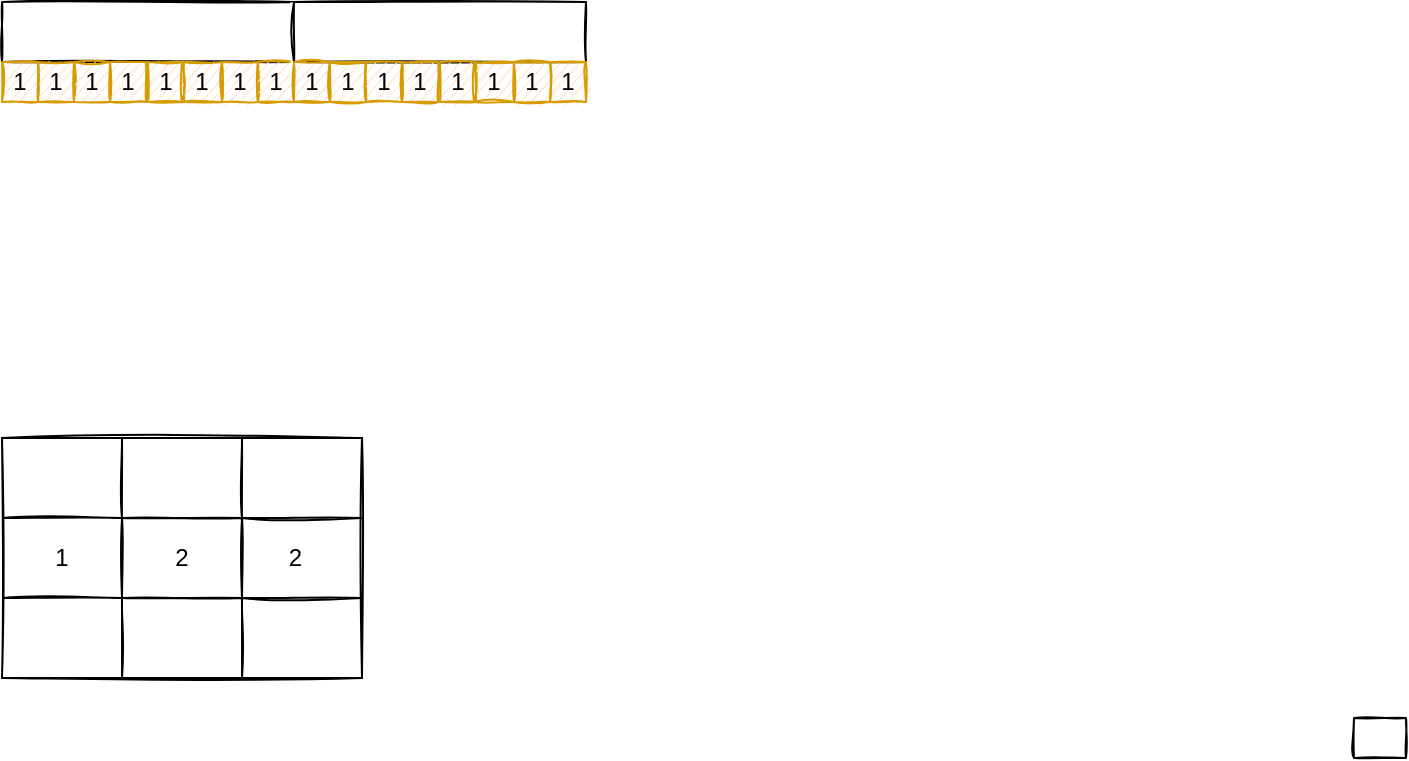<mxfile version="15.7.3" type="github">
  <diagram id="bOsEiULzn8rHU1u4k9on" name="第 1 页">
    <mxGraphModel dx="813" dy="459" grid="1" gridSize="10" guides="1" tooltips="1" connect="1" arrows="1" fold="1" page="1" pageScale="1" pageWidth="827" pageHeight="1169" math="0" shadow="0">
      <root>
        <mxCell id="0" />
        <mxCell id="1" parent="0" />
        <mxCell id="BG9st-6FtoX4_F4H08LZ-1" value="" style="shape=table;html=1;whiteSpace=wrap;startSize=0;container=1;collapsible=0;childLayout=tableLayout;sketch=1;" vertex="1" parent="1">
          <mxGeometry x="234" y="320" width="180" height="120" as="geometry" />
        </mxCell>
        <mxCell id="BG9st-6FtoX4_F4H08LZ-2" value="" style="shape=partialRectangle;html=1;whiteSpace=wrap;collapsible=0;dropTarget=0;pointerEvents=0;fillColor=none;top=0;left=0;bottom=0;right=0;points=[[0,0.5],[1,0.5]];portConstraint=eastwest;" vertex="1" parent="BG9st-6FtoX4_F4H08LZ-1">
          <mxGeometry width="180" height="40" as="geometry" />
        </mxCell>
        <mxCell id="BG9st-6FtoX4_F4H08LZ-3" value="" style="shape=partialRectangle;html=1;whiteSpace=wrap;connectable=0;fillColor=none;top=0;left=0;bottom=0;right=0;overflow=hidden;pointerEvents=1;sketch=1;" vertex="1" parent="BG9st-6FtoX4_F4H08LZ-2">
          <mxGeometry width="60" height="40" as="geometry">
            <mxRectangle width="60" height="40" as="alternateBounds" />
          </mxGeometry>
        </mxCell>
        <mxCell id="BG9st-6FtoX4_F4H08LZ-4" value="" style="shape=partialRectangle;html=1;whiteSpace=wrap;connectable=0;fillColor=none;top=0;left=0;bottom=0;right=0;overflow=hidden;pointerEvents=1;" vertex="1" parent="BG9st-6FtoX4_F4H08LZ-2">
          <mxGeometry x="60" width="60" height="40" as="geometry">
            <mxRectangle width="60" height="40" as="alternateBounds" />
          </mxGeometry>
        </mxCell>
        <mxCell id="BG9st-6FtoX4_F4H08LZ-5" value="" style="shape=partialRectangle;html=1;whiteSpace=wrap;connectable=0;fillColor=none;top=0;left=0;bottom=0;right=0;overflow=hidden;pointerEvents=1;" vertex="1" parent="BG9st-6FtoX4_F4H08LZ-2">
          <mxGeometry x="120" width="60" height="40" as="geometry">
            <mxRectangle width="60" height="40" as="alternateBounds" />
          </mxGeometry>
        </mxCell>
        <mxCell id="BG9st-6FtoX4_F4H08LZ-6" value="" style="shape=partialRectangle;html=1;whiteSpace=wrap;collapsible=0;dropTarget=0;pointerEvents=0;fillColor=none;top=0;left=0;bottom=0;right=0;points=[[0,0.5],[1,0.5]];portConstraint=eastwest;" vertex="1" parent="BG9st-6FtoX4_F4H08LZ-1">
          <mxGeometry y="40" width="180" height="40" as="geometry" />
        </mxCell>
        <mxCell id="BG9st-6FtoX4_F4H08LZ-7" value="1" style="shape=partialRectangle;html=1;whiteSpace=wrap;connectable=0;fillColor=none;top=0;left=0;bottom=0;right=0;overflow=hidden;pointerEvents=1;" vertex="1" parent="BG9st-6FtoX4_F4H08LZ-6">
          <mxGeometry width="60" height="40" as="geometry">
            <mxRectangle width="60" height="40" as="alternateBounds" />
          </mxGeometry>
        </mxCell>
        <mxCell id="BG9st-6FtoX4_F4H08LZ-8" value="2" style="shape=partialRectangle;html=1;whiteSpace=wrap;connectable=0;fillColor=none;top=0;left=0;bottom=0;right=0;overflow=hidden;pointerEvents=1;" vertex="1" parent="BG9st-6FtoX4_F4H08LZ-6">
          <mxGeometry x="60" width="60" height="40" as="geometry">
            <mxRectangle width="60" height="40" as="alternateBounds" />
          </mxGeometry>
        </mxCell>
        <mxCell id="BG9st-6FtoX4_F4H08LZ-9" value="2&lt;span style=&quot;white-space: pre&quot;&gt;	&lt;/span&gt;&lt;span style=&quot;white-space: pre&quot;&gt;	&lt;/span&gt;" style="shape=partialRectangle;html=1;whiteSpace=wrap;connectable=0;fillColor=none;top=0;left=0;bottom=0;right=0;overflow=hidden;pointerEvents=1;" vertex="1" parent="BG9st-6FtoX4_F4H08LZ-6">
          <mxGeometry x="120" width="60" height="40" as="geometry">
            <mxRectangle width="60" height="40" as="alternateBounds" />
          </mxGeometry>
        </mxCell>
        <mxCell id="BG9st-6FtoX4_F4H08LZ-10" value="" style="shape=partialRectangle;html=1;whiteSpace=wrap;collapsible=0;dropTarget=0;pointerEvents=0;fillColor=none;top=0;left=0;bottom=0;right=0;points=[[0,0.5],[1,0.5]];portConstraint=eastwest;" vertex="1" parent="BG9st-6FtoX4_F4H08LZ-1">
          <mxGeometry y="80" width="180" height="40" as="geometry" />
        </mxCell>
        <mxCell id="BG9st-6FtoX4_F4H08LZ-11" value="" style="shape=partialRectangle;html=1;whiteSpace=wrap;connectable=0;fillColor=none;top=0;left=0;bottom=0;right=0;overflow=hidden;pointerEvents=1;" vertex="1" parent="BG9st-6FtoX4_F4H08LZ-10">
          <mxGeometry width="60" height="40" as="geometry">
            <mxRectangle width="60" height="40" as="alternateBounds" />
          </mxGeometry>
        </mxCell>
        <mxCell id="BG9st-6FtoX4_F4H08LZ-12" value="" style="shape=partialRectangle;html=1;whiteSpace=wrap;connectable=0;fillColor=none;top=0;left=0;bottom=0;right=0;overflow=hidden;pointerEvents=1;" vertex="1" parent="BG9st-6FtoX4_F4H08LZ-10">
          <mxGeometry x="60" width="60" height="40" as="geometry">
            <mxRectangle width="60" height="40" as="alternateBounds" />
          </mxGeometry>
        </mxCell>
        <mxCell id="BG9st-6FtoX4_F4H08LZ-13" value="" style="shape=partialRectangle;html=1;whiteSpace=wrap;connectable=0;fillColor=none;top=0;left=0;bottom=0;right=0;overflow=hidden;pointerEvents=1;" vertex="1" parent="BG9st-6FtoX4_F4H08LZ-10">
          <mxGeometry x="120" width="60" height="40" as="geometry">
            <mxRectangle width="60" height="40" as="alternateBounds" />
          </mxGeometry>
        </mxCell>
        <mxCell id="BG9st-6FtoX4_F4H08LZ-46" value="" style="rounded=0;whiteSpace=wrap;html=1;sketch=1;align=center;verticalAlign=top;" vertex="1" parent="1">
          <mxGeometry x="910" y="460" width="26" height="20" as="geometry" />
        </mxCell>
        <mxCell id="BG9st-6FtoX4_F4H08LZ-66" value="" style="rounded=0;whiteSpace=wrap;html=1;shadow=0;glass=0;sketch=1;align=center;verticalAlign=middle;" vertex="1" parent="1">
          <mxGeometry x="234" y="102" width="146" height="30" as="geometry" />
        </mxCell>
        <mxCell id="BG9st-6FtoX4_F4H08LZ-67" value="" style="group" vertex="1" connectable="0" parent="1">
          <mxGeometry x="234" y="132" width="146" height="20" as="geometry" />
        </mxCell>
        <mxCell id="BG9st-6FtoX4_F4H08LZ-60" value="1" style="rounded=0;whiteSpace=wrap;html=1;sketch=1;align=center;verticalAlign=middle;fillColor=#ffe6cc;strokeColor=#d79b00;glass=0;shadow=0;" vertex="1" parent="BG9st-6FtoX4_F4H08LZ-67">
          <mxGeometry x="73" width="18" height="20" as="geometry" />
        </mxCell>
        <mxCell id="BG9st-6FtoX4_F4H08LZ-44" value="1" style="rounded=0;whiteSpace=wrap;html=1;sketch=1;align=center;verticalAlign=middle;fillColor=#ffe6cc;strokeColor=#d79b00;glass=0;shadow=0;" vertex="1" parent="BG9st-6FtoX4_F4H08LZ-67">
          <mxGeometry width="18" height="20" as="geometry" />
        </mxCell>
        <mxCell id="BG9st-6FtoX4_F4H08LZ-54" value="1" style="rounded=0;whiteSpace=wrap;html=1;sketch=1;align=center;verticalAlign=middle;fillColor=#ffe6cc;strokeColor=#d79b00;glass=0;shadow=0;" vertex="1" parent="BG9st-6FtoX4_F4H08LZ-67">
          <mxGeometry x="18" width="18" height="20" as="geometry" />
        </mxCell>
        <mxCell id="BG9st-6FtoX4_F4H08LZ-56" value="1" style="rounded=0;whiteSpace=wrap;html=1;sketch=1;align=center;verticalAlign=middle;fillColor=#ffe6cc;strokeColor=#d79b00;glass=0;shadow=0;" vertex="1" parent="BG9st-6FtoX4_F4H08LZ-67">
          <mxGeometry x="128" width="18" height="20" as="geometry" />
        </mxCell>
        <mxCell id="BG9st-6FtoX4_F4H08LZ-57" value="1" style="rounded=0;whiteSpace=wrap;html=1;sketch=1;align=center;verticalAlign=middle;fillColor=#ffe6cc;strokeColor=#d79b00;glass=0;shadow=0;" vertex="1" parent="BG9st-6FtoX4_F4H08LZ-67">
          <mxGeometry x="36" width="18" height="20" as="geometry" />
        </mxCell>
        <mxCell id="BG9st-6FtoX4_F4H08LZ-58" value="1" style="rounded=0;whiteSpace=wrap;html=1;sketch=1;align=center;verticalAlign=middle;fillColor=#ffe6cc;strokeColor=#d79b00;glass=0;shadow=0;" vertex="1" parent="BG9st-6FtoX4_F4H08LZ-67">
          <mxGeometry x="110" width="18" height="20" as="geometry" />
        </mxCell>
        <mxCell id="BG9st-6FtoX4_F4H08LZ-59" value="1" style="rounded=0;whiteSpace=wrap;html=1;sketch=1;align=center;verticalAlign=middle;fillColor=#ffe6cc;strokeColor=#d79b00;glass=0;shadow=0;" vertex="1" parent="BG9st-6FtoX4_F4H08LZ-67">
          <mxGeometry x="54" width="18" height="20" as="geometry" />
        </mxCell>
        <mxCell id="BG9st-6FtoX4_F4H08LZ-61" value="1" style="rounded=0;whiteSpace=wrap;html=1;sketch=1;align=center;verticalAlign=middle;fillColor=#ffe6cc;strokeColor=#d79b00;glass=0;shadow=0;" vertex="1" parent="BG9st-6FtoX4_F4H08LZ-67">
          <mxGeometry x="90" width="20" height="20" as="geometry" />
        </mxCell>
        <mxCell id="BG9st-6FtoX4_F4H08LZ-69" value="" style="rounded=0;whiteSpace=wrap;html=1;shadow=0;glass=0;sketch=1;align=center;verticalAlign=middle;" vertex="1" parent="1">
          <mxGeometry x="380" y="102" width="146" height="30" as="geometry" />
        </mxCell>
        <mxCell id="BG9st-6FtoX4_F4H08LZ-70" value="" style="group" vertex="1" connectable="0" parent="1">
          <mxGeometry x="380" y="132" width="146" height="20" as="geometry" />
        </mxCell>
        <mxCell id="BG9st-6FtoX4_F4H08LZ-71" value="1" style="rounded=0;whiteSpace=wrap;html=1;sketch=1;align=center;verticalAlign=middle;fillColor=#ffe6cc;strokeColor=#d79b00;glass=0;shadow=0;" vertex="1" parent="BG9st-6FtoX4_F4H08LZ-70">
          <mxGeometry x="73" width="18" height="20" as="geometry" />
        </mxCell>
        <mxCell id="BG9st-6FtoX4_F4H08LZ-72" value="1" style="rounded=0;whiteSpace=wrap;html=1;sketch=1;align=center;verticalAlign=middle;fillColor=#ffe6cc;strokeColor=#d79b00;glass=0;shadow=0;" vertex="1" parent="BG9st-6FtoX4_F4H08LZ-70">
          <mxGeometry width="18" height="20" as="geometry" />
        </mxCell>
        <mxCell id="BG9st-6FtoX4_F4H08LZ-73" value="1" style="rounded=0;whiteSpace=wrap;html=1;sketch=1;align=center;verticalAlign=middle;fillColor=#ffe6cc;strokeColor=#d79b00;glass=0;shadow=0;" vertex="1" parent="BG9st-6FtoX4_F4H08LZ-70">
          <mxGeometry x="18" width="18" height="20" as="geometry" />
        </mxCell>
        <mxCell id="BG9st-6FtoX4_F4H08LZ-74" value="1" style="rounded=0;whiteSpace=wrap;html=1;sketch=1;align=center;verticalAlign=middle;fillColor=#ffe6cc;strokeColor=#d79b00;glass=0;shadow=0;" vertex="1" parent="BG9st-6FtoX4_F4H08LZ-70">
          <mxGeometry x="128" width="18" height="20" as="geometry" />
        </mxCell>
        <mxCell id="BG9st-6FtoX4_F4H08LZ-75" value="1" style="rounded=0;whiteSpace=wrap;html=1;sketch=1;align=center;verticalAlign=middle;fillColor=#ffe6cc;strokeColor=#d79b00;glass=0;shadow=0;" vertex="1" parent="BG9st-6FtoX4_F4H08LZ-70">
          <mxGeometry x="36" width="18" height="20" as="geometry" />
        </mxCell>
        <mxCell id="BG9st-6FtoX4_F4H08LZ-76" value="1" style="rounded=0;whiteSpace=wrap;html=1;sketch=1;align=center;verticalAlign=middle;fillColor=#ffe6cc;strokeColor=#d79b00;glass=0;shadow=0;" vertex="1" parent="BG9st-6FtoX4_F4H08LZ-70">
          <mxGeometry x="110" width="18" height="20" as="geometry" />
        </mxCell>
        <mxCell id="BG9st-6FtoX4_F4H08LZ-77" value="1" style="rounded=0;whiteSpace=wrap;html=1;sketch=1;align=center;verticalAlign=middle;fillColor=#ffe6cc;strokeColor=#d79b00;glass=0;shadow=0;" vertex="1" parent="BG9st-6FtoX4_F4H08LZ-70">
          <mxGeometry x="54" width="18" height="20" as="geometry" />
        </mxCell>
        <mxCell id="BG9st-6FtoX4_F4H08LZ-78" value="1" style="rounded=0;whiteSpace=wrap;html=1;sketch=1;align=center;verticalAlign=middle;fillColor=#ffe6cc;strokeColor=#d79b00;glass=0;shadow=0;" vertex="1" parent="BG9st-6FtoX4_F4H08LZ-70">
          <mxGeometry x="90" width="20" height="20" as="geometry" />
        </mxCell>
      </root>
    </mxGraphModel>
  </diagram>
</mxfile>
